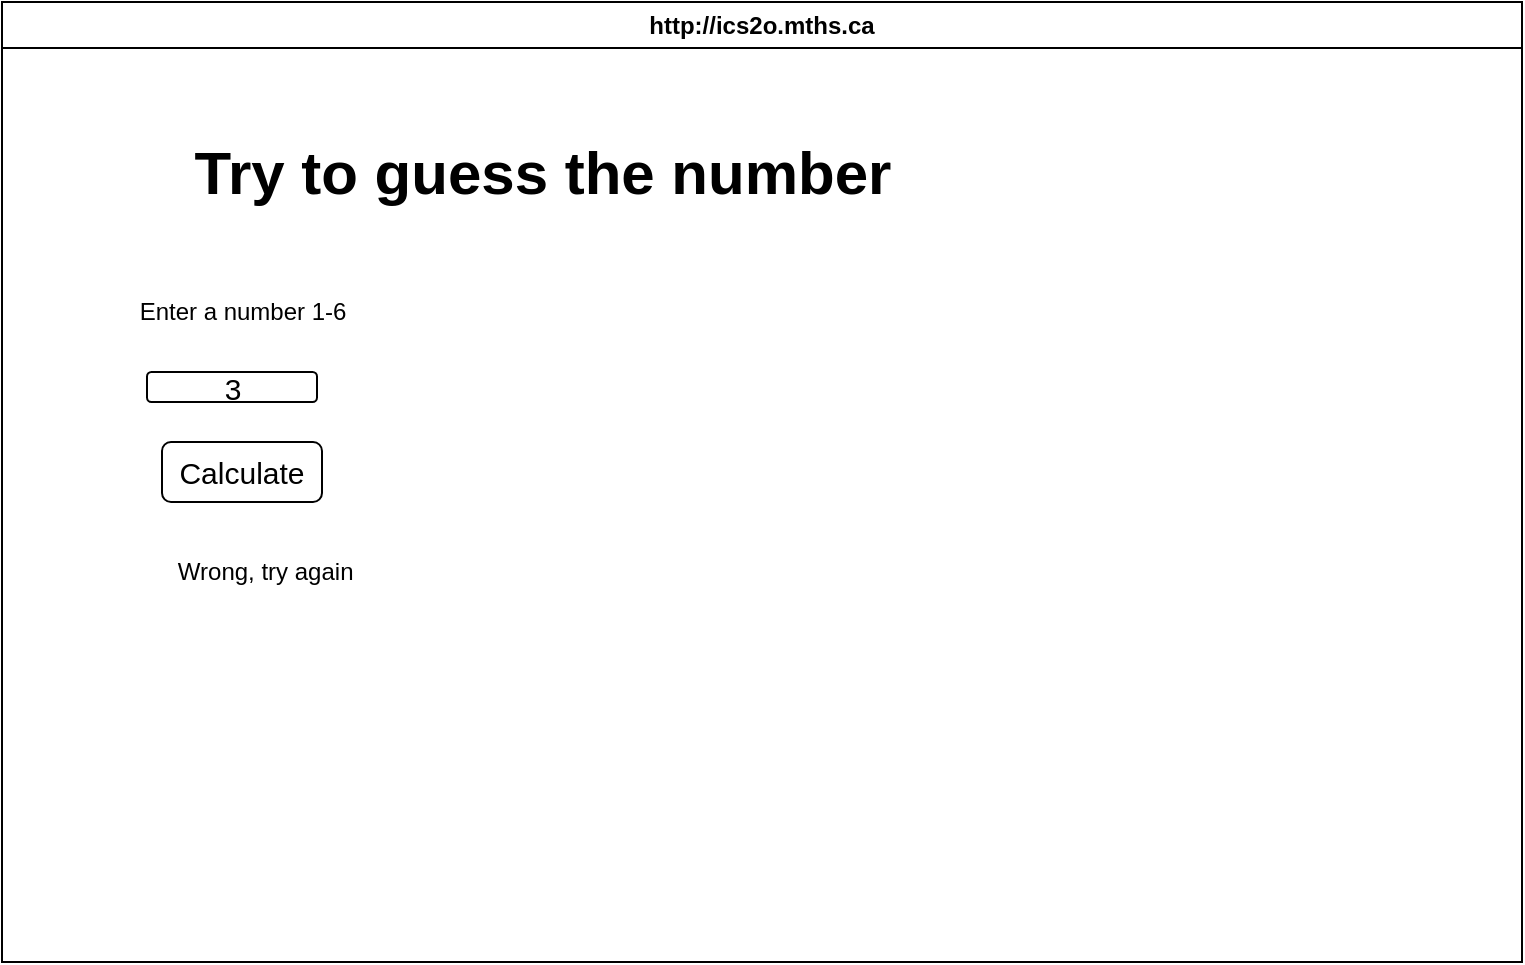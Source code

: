 <mxfile>
    <diagram id="HIP3nbAZw_EuaXWnEj3U" name="Page-1">
        <mxGraphModel dx="1936" dy="703" grid="1" gridSize="10" guides="1" tooltips="1" connect="1" arrows="1" fold="1" page="1" pageScale="1" pageWidth="850" pageHeight="1100" math="0" shadow="0">
            <root>
                <mxCell id="0"/>
                <mxCell id="1" parent="0"/>
                <mxCell id="7" value="http://ics2o.mths.ca" style="swimlane;whiteSpace=wrap;html=1;" parent="1" vertex="1">
                    <mxGeometry x="-10" y="50" width="760" height="480" as="geometry"/>
                </mxCell>
                <mxCell id="11" value="Enter a number 1-6" style="text;html=1;align=center;verticalAlign=middle;resizable=0;points=[];autosize=1;strokeColor=none;fillColor=none;" vertex="1" parent="7">
                    <mxGeometry x="55" y="140" width="130" height="30" as="geometry"/>
                </mxCell>
                <mxCell id="12" value="Wrong, try again&amp;nbsp;" style="text;html=1;align=center;verticalAlign=middle;resizable=0;points=[];autosize=1;strokeColor=none;fillColor=none;" vertex="1" parent="7">
                    <mxGeometry x="72.5" y="270" width="120" height="30" as="geometry"/>
                </mxCell>
                <mxCell id="8" value="&lt;h1&gt;Try to guess the number&lt;/h1&gt;" style="text;html=1;align=center;verticalAlign=middle;resizable=0;points=[];autosize=1;strokeColor=none;fillColor=none;fontSize=15;" vertex="1" parent="1">
                    <mxGeometry x="75" y="90" width="370" height="90" as="geometry"/>
                </mxCell>
                <mxCell id="9" value="Calculate" style="rounded=1;whiteSpace=wrap;html=1;fontSize=15;" vertex="1" parent="1">
                    <mxGeometry x="70" y="270" width="80" height="30" as="geometry"/>
                </mxCell>
                <mxCell id="10" value="3" style="rounded=1;whiteSpace=wrap;html=1;fontSize=15;" vertex="1" parent="1">
                    <mxGeometry x="62.5" y="235" width="85" height="15" as="geometry"/>
                </mxCell>
            </root>
        </mxGraphModel>
    </diagram>
</mxfile>